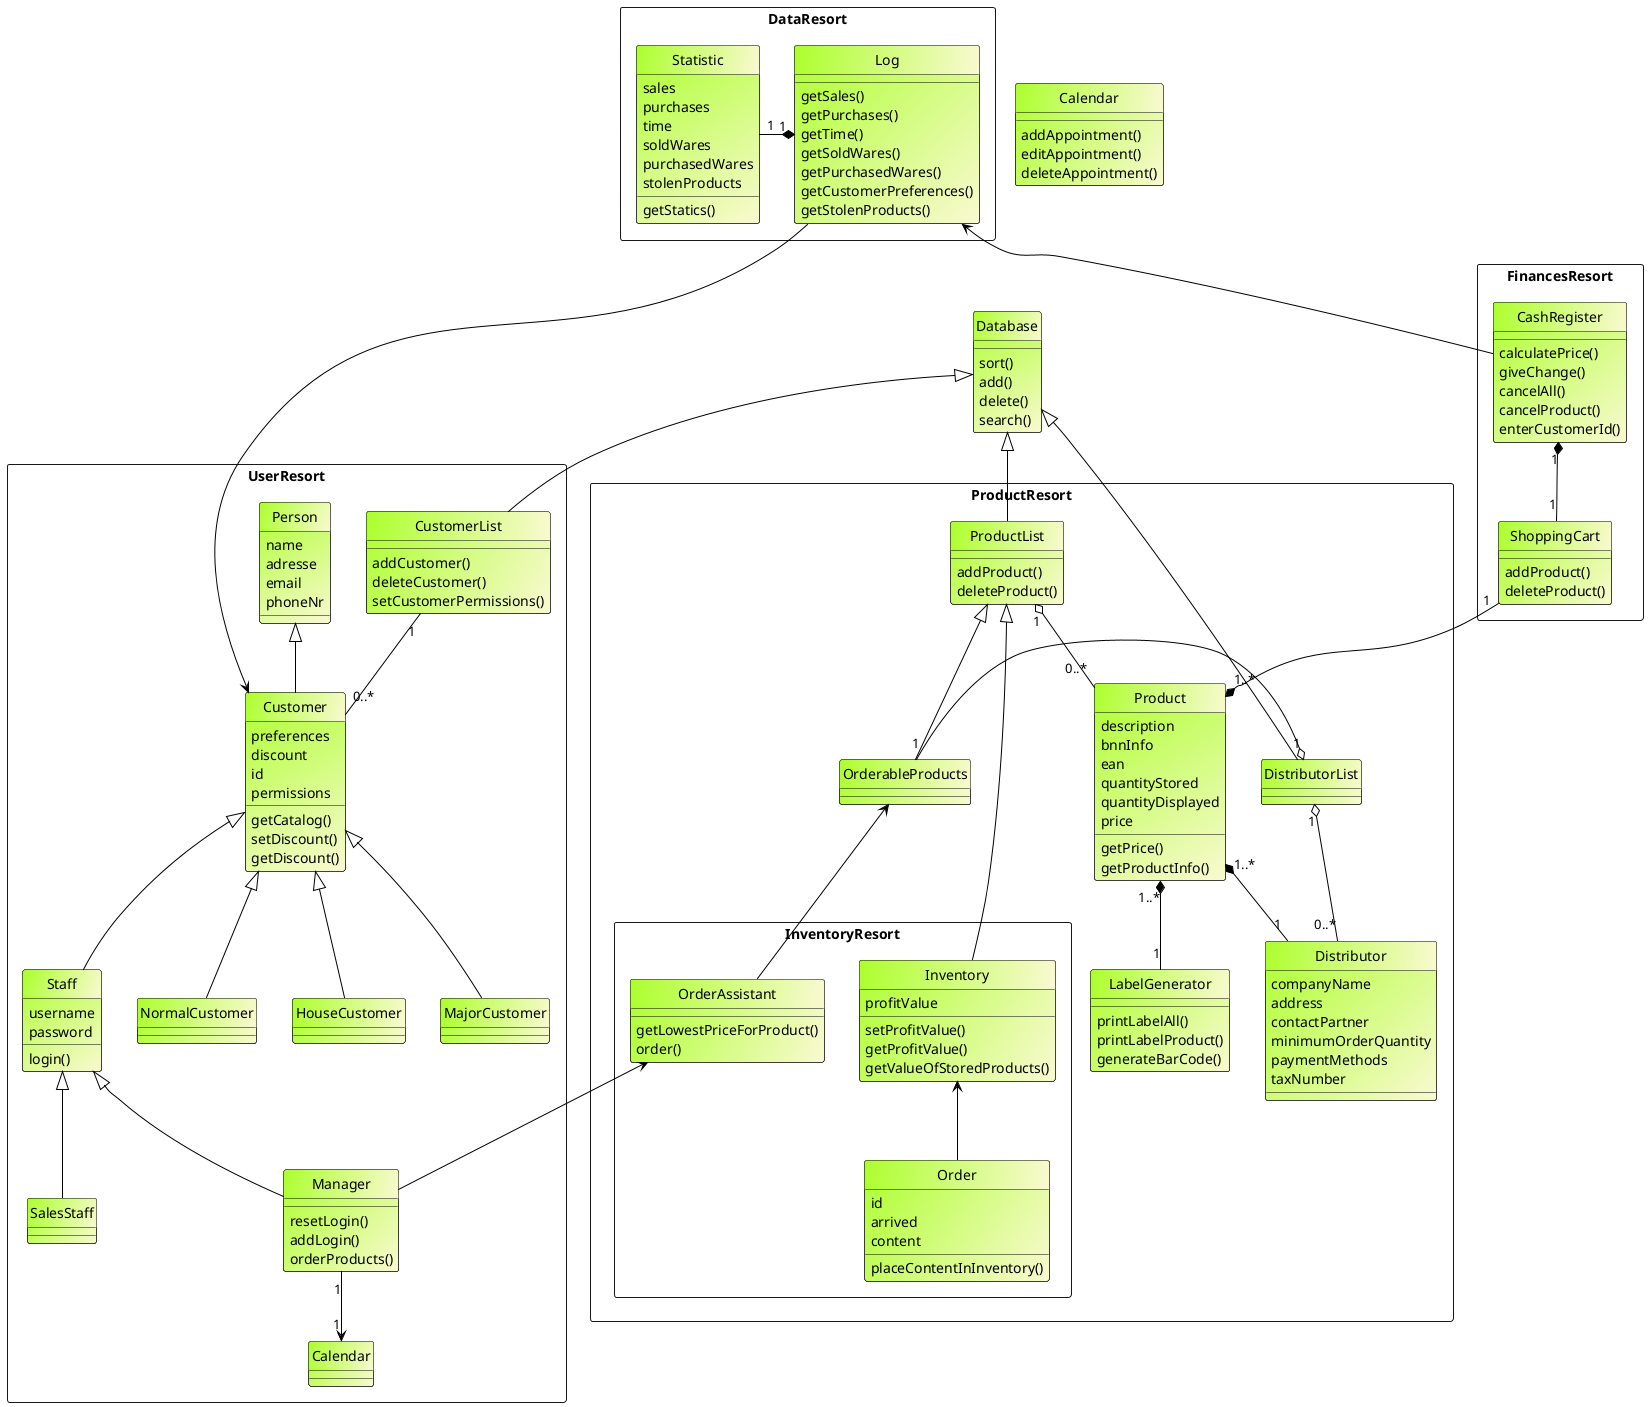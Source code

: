 @startuml
'skinparam handwritten true
hide circle

skinparam class {
	'BackgroundColor Lavender
	BackgroundColor #GreenYellow/LightGoldenRodYellow
    BorderColor Black
    ArrowColor  Black
}

class Database{
    sort()
    add()
    delete()
    search()
}

rectangle UserResort {

class CustomerList{
    addCustomer()
    deleteCustomer()
    setCustomerPermissions()
}

class Person{
    name
    adresse
    email
    phoneNr
}


class Customer{
    preferences
    discount
    id
    permissions
    getCatalog()
    setDiscount()
    getDiscount()
}

class Manager{
    resetLogin()
    addLogin()
    orderProducts()
}


Person ^-- Customer


Staff ^-- Manager
Staff ^-- SalesStaff

Customer ^-- NormalCustomer
Customer ^-- HouseCustomer
Customer ^-- MajorCustomer
Customer ^-- Staff


class Staff{
    '== attributes =='
    username
    password

    '=== methods ===='
    login()
}

Manager "1" --> "1" Calendar
CustomerList "1" -- "0..*" Customer
Database ^-- CustomerList

}









class Calendar{
    addAppointment()
    editAppointment()
    deleteAppointment()
}







rectangle ProductResort{
    class Product{
        '== attributes =='
        description
        bnnInfo
        ean
        quantityStored
        quantityDisplayed
        price

        getPrice()
        getProductInfo()

    }

    class ProductList{
        addProduct()
        deleteProduct()
    }

    class DistributorList{

    }

    class OrderableProducts{

    }

    class LabelGenerator{
        printLabelAll()
        printLabelProduct()
        generateBarCode()
    }

    class Distributor{
        '== attributes =='
        companyName
        address
        contactPartner
        minimumOrderQuantity
        paymentMethods
        taxNumber
    }

    OrderableProducts "1" -left-o "1" DistributorList
    DistributorList "1" o-- "0..*" Distributor

    Database ^-- DistributorList




    ProductList -up-^ Database
    ProductList "1" o-- "0..*" Product
    Product "1..*" *-- "1" LabelGenerator
    ProductList ^-- OrderableProducts

    Product "1..*" *-- "1" Distributor

    rectangle InventoryResort{

        class Order{
            id
            arrived
            content

            placeContentInInventory()
        }

        class OrderAssistant{
            getLowestPriceForProduct()
            order()
        }

        class Inventory {
            profitValue

            setProfitValue()
            getProfitValue()
            getValueOfStoredProducts()
        }

        Order -up-> Inventory
        OrderableProducts <-- OrderAssistant
        ProductList ^-- Inventory
        OrderAssistant <-- Manager

    }

}

rectangle DataResort {

    class Statistic{
        sales
        purchases
        time
        soldWares
        purchasedWares
        stolenProducts

        getStatics()
    }

    class Log{
        getSales()
        getPurchases()
        getTime()
        getSoldWares()
        getPurchasedWares()
        getCustomerPreferences()
        getStolenProducts()
    }

    Log "1" *-left- "1" Statistic


    Log -right-> Customer


}

rectangle FinancesResort {
    class CashRegister{
        calculatePrice()
        giveChange()
        cancelAll()
        cancelProduct()
        enterCustomerId()

    }




    class ShoppingCart{
        addProduct()
        deleteProduct()
    }

    Log <-- CashRegister

    CashRegister "1" *-down- "1" ShoppingCart
    ShoppingCart "1" --* "1..*" Product



}

@enduml
